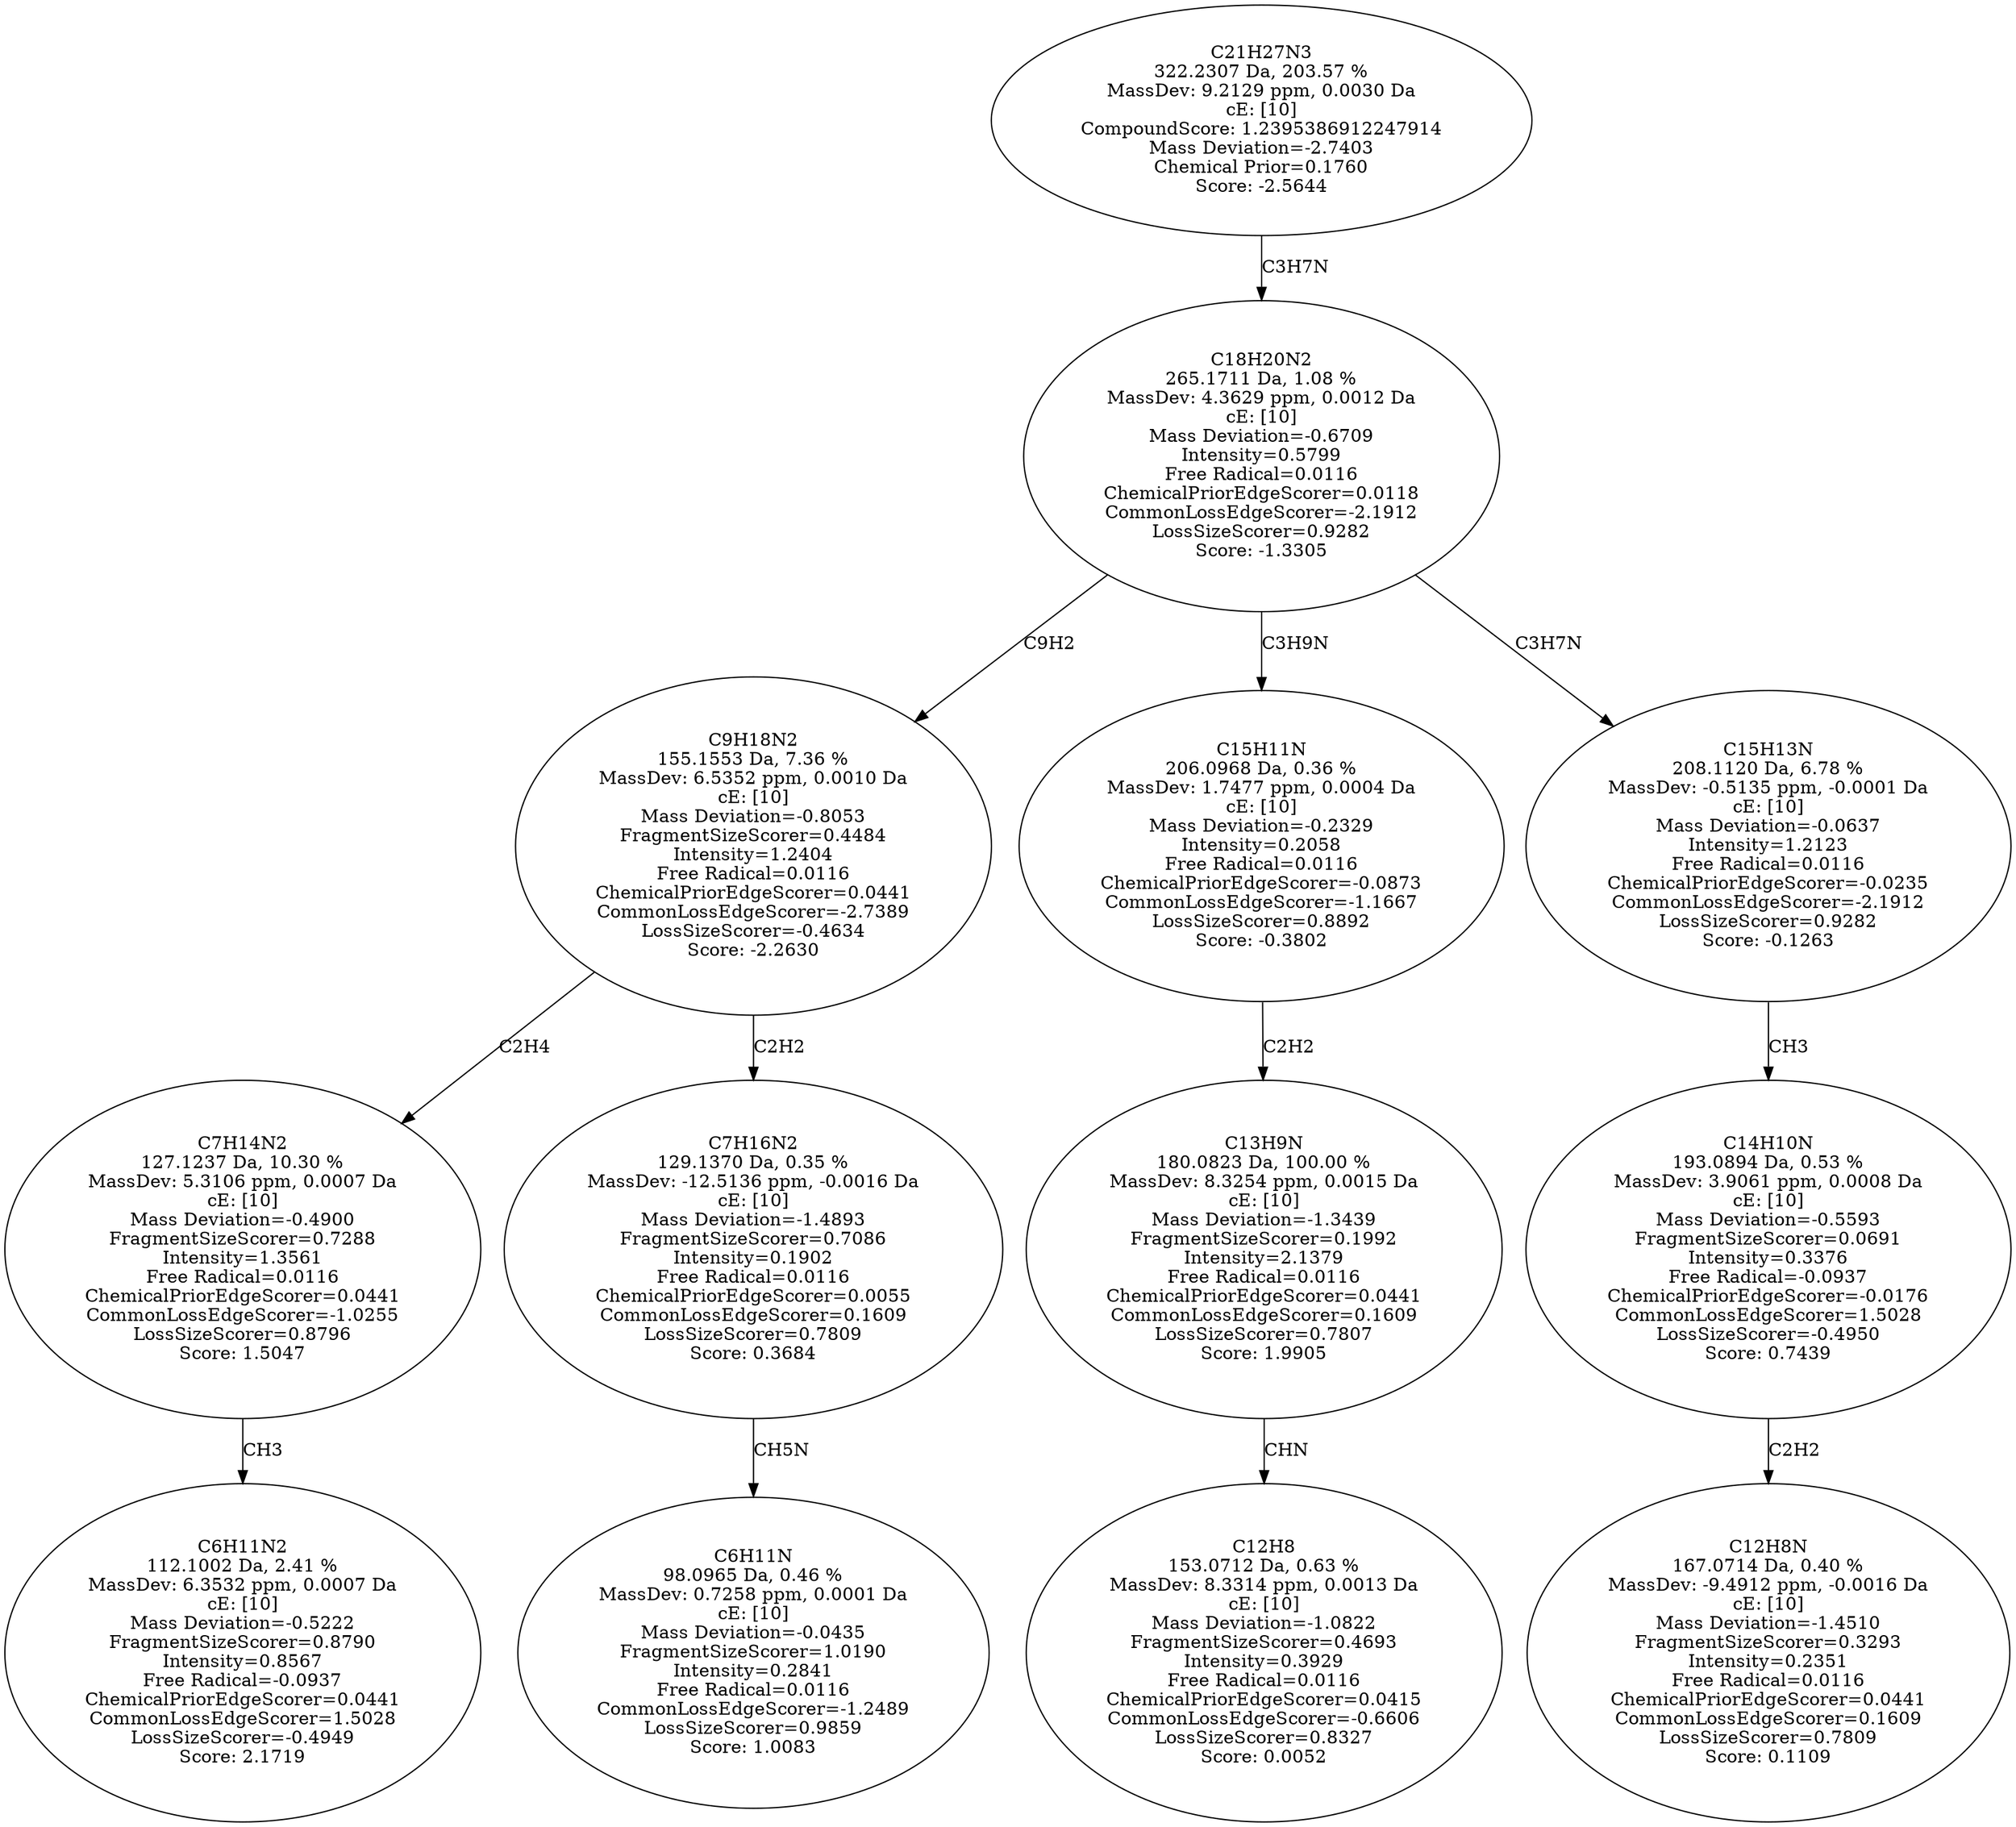 strict digraph {
v1 [label="C6H11N2\n112.1002 Da, 2.41 %\nMassDev: 6.3532 ppm, 0.0007 Da\ncE: [10]\nMass Deviation=-0.5222\nFragmentSizeScorer=0.8790\nIntensity=0.8567\nFree Radical=-0.0937\nChemicalPriorEdgeScorer=0.0441\nCommonLossEdgeScorer=1.5028\nLossSizeScorer=-0.4949\nScore: 2.1719"];
v2 [label="C7H14N2\n127.1237 Da, 10.30 %\nMassDev: 5.3106 ppm, 0.0007 Da\ncE: [10]\nMass Deviation=-0.4900\nFragmentSizeScorer=0.7288\nIntensity=1.3561\nFree Radical=0.0116\nChemicalPriorEdgeScorer=0.0441\nCommonLossEdgeScorer=-1.0255\nLossSizeScorer=0.8796\nScore: 1.5047"];
v3 [label="C6H11N\n98.0965 Da, 0.46 %\nMassDev: 0.7258 ppm, 0.0001 Da\ncE: [10]\nMass Deviation=-0.0435\nFragmentSizeScorer=1.0190\nIntensity=0.2841\nFree Radical=0.0116\nCommonLossEdgeScorer=-1.2489\nLossSizeScorer=0.9859\nScore: 1.0083"];
v4 [label="C7H16N2\n129.1370 Da, 0.35 %\nMassDev: -12.5136 ppm, -0.0016 Da\ncE: [10]\nMass Deviation=-1.4893\nFragmentSizeScorer=0.7086\nIntensity=0.1902\nFree Radical=0.0116\nChemicalPriorEdgeScorer=0.0055\nCommonLossEdgeScorer=0.1609\nLossSizeScorer=0.7809\nScore: 0.3684"];
v5 [label="C9H18N2\n155.1553 Da, 7.36 %\nMassDev: 6.5352 ppm, 0.0010 Da\ncE: [10]\nMass Deviation=-0.8053\nFragmentSizeScorer=0.4484\nIntensity=1.2404\nFree Radical=0.0116\nChemicalPriorEdgeScorer=0.0441\nCommonLossEdgeScorer=-2.7389\nLossSizeScorer=-0.4634\nScore: -2.2630"];
v6 [label="C12H8\n153.0712 Da, 0.63 %\nMassDev: 8.3314 ppm, 0.0013 Da\ncE: [10]\nMass Deviation=-1.0822\nFragmentSizeScorer=0.4693\nIntensity=0.3929\nFree Radical=0.0116\nChemicalPriorEdgeScorer=0.0415\nCommonLossEdgeScorer=-0.6606\nLossSizeScorer=0.8327\nScore: 0.0052"];
v7 [label="C13H9N\n180.0823 Da, 100.00 %\nMassDev: 8.3254 ppm, 0.0015 Da\ncE: [10]\nMass Deviation=-1.3439\nFragmentSizeScorer=0.1992\nIntensity=2.1379\nFree Radical=0.0116\nChemicalPriorEdgeScorer=0.0441\nCommonLossEdgeScorer=0.1609\nLossSizeScorer=0.7807\nScore: 1.9905"];
v8 [label="C15H11N\n206.0968 Da, 0.36 %\nMassDev: 1.7477 ppm, 0.0004 Da\ncE: [10]\nMass Deviation=-0.2329\nIntensity=0.2058\nFree Radical=0.0116\nChemicalPriorEdgeScorer=-0.0873\nCommonLossEdgeScorer=-1.1667\nLossSizeScorer=0.8892\nScore: -0.3802"];
v9 [label="C12H8N\n167.0714 Da, 0.40 %\nMassDev: -9.4912 ppm, -0.0016 Da\ncE: [10]\nMass Deviation=-1.4510\nFragmentSizeScorer=0.3293\nIntensity=0.2351\nFree Radical=0.0116\nChemicalPriorEdgeScorer=0.0441\nCommonLossEdgeScorer=0.1609\nLossSizeScorer=0.7809\nScore: 0.1109"];
v10 [label="C14H10N\n193.0894 Da, 0.53 %\nMassDev: 3.9061 ppm, 0.0008 Da\ncE: [10]\nMass Deviation=-0.5593\nFragmentSizeScorer=0.0691\nIntensity=0.3376\nFree Radical=-0.0937\nChemicalPriorEdgeScorer=-0.0176\nCommonLossEdgeScorer=1.5028\nLossSizeScorer=-0.4950\nScore: 0.7439"];
v11 [label="C15H13N\n208.1120 Da, 6.78 %\nMassDev: -0.5135 ppm, -0.0001 Da\ncE: [10]\nMass Deviation=-0.0637\nIntensity=1.2123\nFree Radical=0.0116\nChemicalPriorEdgeScorer=-0.0235\nCommonLossEdgeScorer=-2.1912\nLossSizeScorer=0.9282\nScore: -0.1263"];
v12 [label="C18H20N2\n265.1711 Da, 1.08 %\nMassDev: 4.3629 ppm, 0.0012 Da\ncE: [10]\nMass Deviation=-0.6709\nIntensity=0.5799\nFree Radical=0.0116\nChemicalPriorEdgeScorer=0.0118\nCommonLossEdgeScorer=-2.1912\nLossSizeScorer=0.9282\nScore: -1.3305"];
v13 [label="C21H27N3\n322.2307 Da, 203.57 %\nMassDev: 9.2129 ppm, 0.0030 Da\ncE: [10]\nCompoundScore: 1.2395386912247914\nMass Deviation=-2.7403\nChemical Prior=0.1760\nScore: -2.5644"];
v2 -> v1 [label="CH3"];
v5 -> v2 [label="C2H4"];
v4 -> v3 [label="CH5N"];
v5 -> v4 [label="C2H2"];
v12 -> v5 [label="C9H2"];
v7 -> v6 [label="CHN"];
v8 -> v7 [label="C2H2"];
v12 -> v8 [label="C3H9N"];
v10 -> v9 [label="C2H2"];
v11 -> v10 [label="CH3"];
v12 -> v11 [label="C3H7N"];
v13 -> v12 [label="C3H7N"];
}